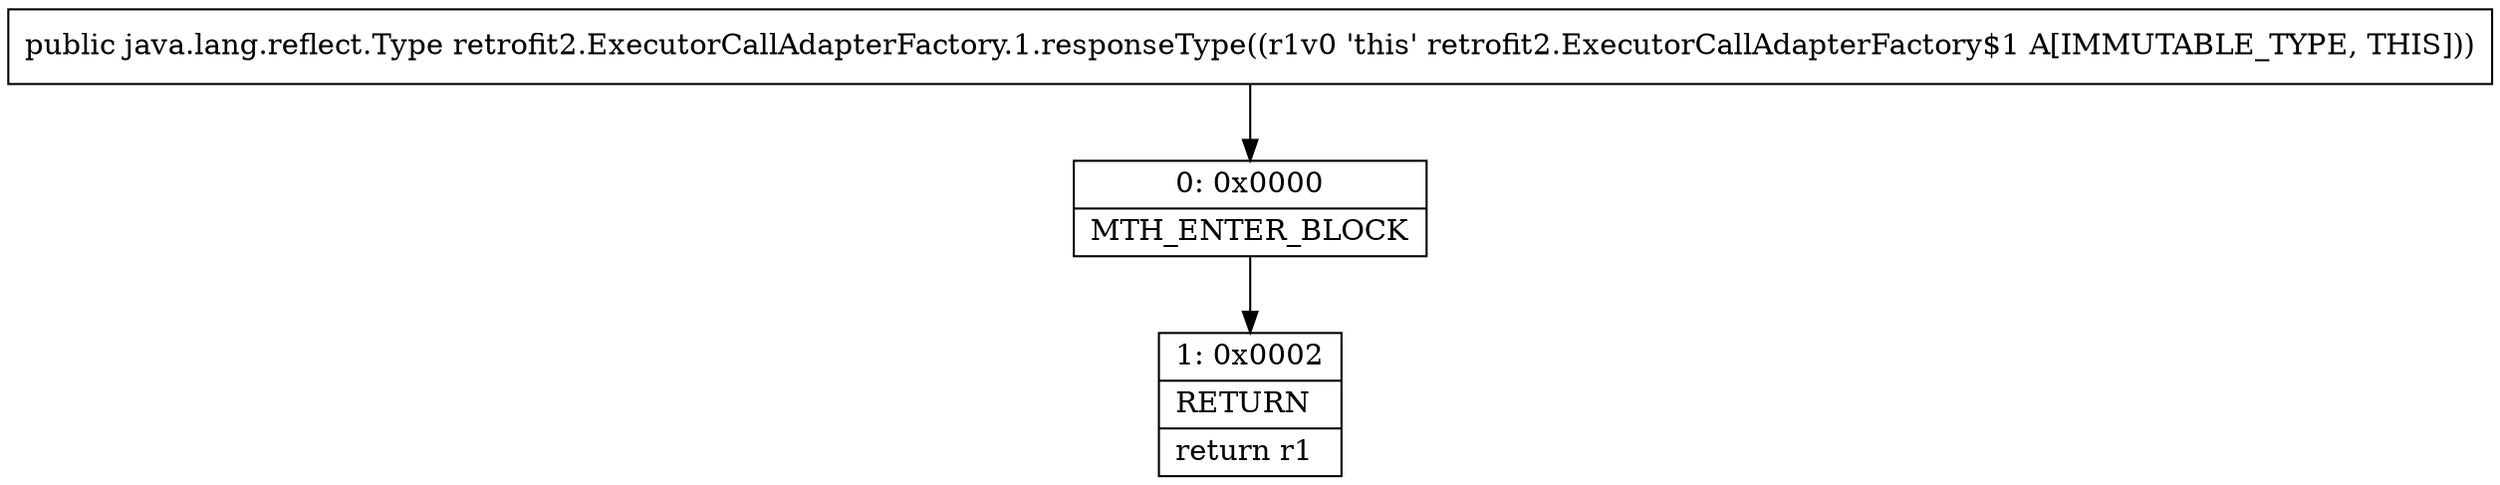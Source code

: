 digraph "CFG forretrofit2.ExecutorCallAdapterFactory.1.responseType()Ljava\/lang\/reflect\/Type;" {
Node_0 [shape=record,label="{0\:\ 0x0000|MTH_ENTER_BLOCK\l}"];
Node_1 [shape=record,label="{1\:\ 0x0002|RETURN\l|return r1\l}"];
MethodNode[shape=record,label="{public java.lang.reflect.Type retrofit2.ExecutorCallAdapterFactory.1.responseType((r1v0 'this' retrofit2.ExecutorCallAdapterFactory$1 A[IMMUTABLE_TYPE, THIS])) }"];
MethodNode -> Node_0;
Node_0 -> Node_1;
}

